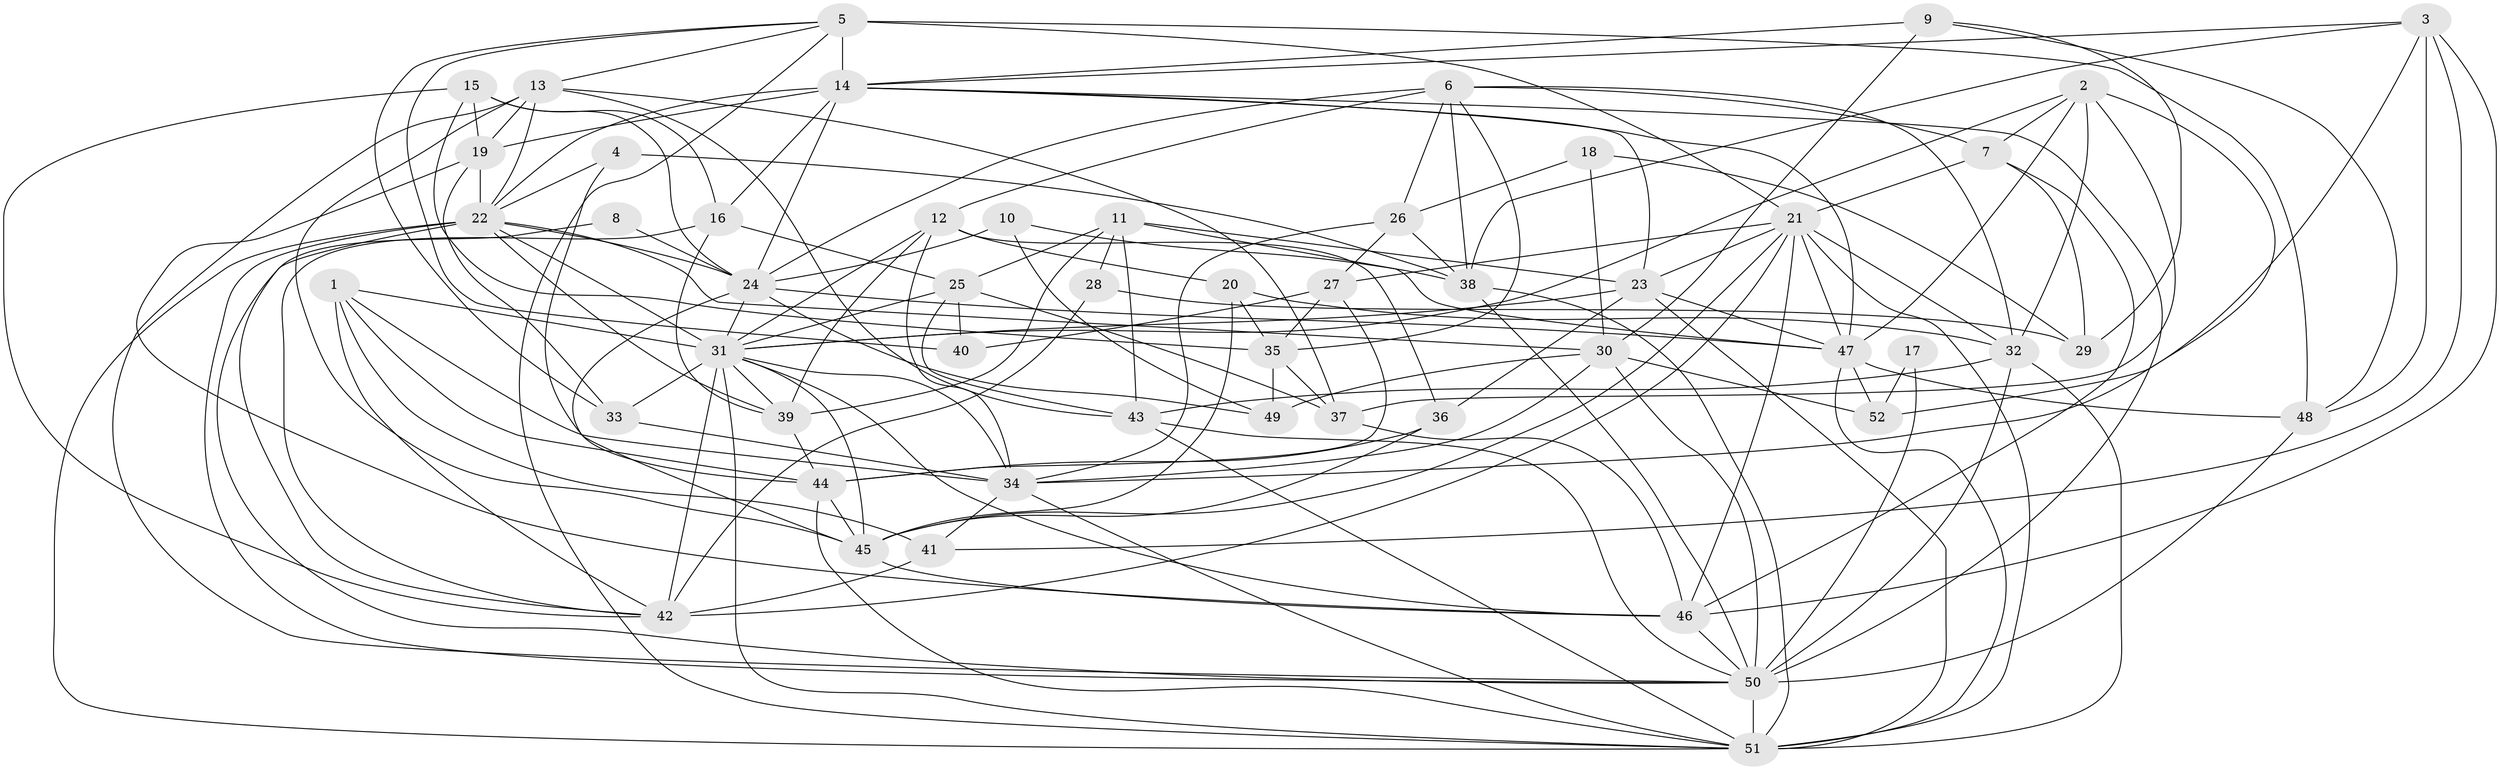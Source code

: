// original degree distribution, {3: 0.27906976744186046, 4: 0.3178294573643411, 5: 0.11627906976744186, 2: 0.13178294573643412, 9: 0.007751937984496124, 6: 0.09302325581395349, 10: 0.007751937984496124, 8: 0.015503875968992248, 7: 0.031007751937984496}
// Generated by graph-tools (version 1.1) at 2025/37/03/04/25 23:37:05]
// undirected, 52 vertices, 161 edges
graph export_dot {
  node [color=gray90,style=filled];
  1;
  2;
  3;
  4;
  5;
  6;
  7;
  8;
  9;
  10;
  11;
  12;
  13;
  14;
  15;
  16;
  17;
  18;
  19;
  20;
  21;
  22;
  23;
  24;
  25;
  26;
  27;
  28;
  29;
  30;
  31;
  32;
  33;
  34;
  35;
  36;
  37;
  38;
  39;
  40;
  41;
  42;
  43;
  44;
  45;
  46;
  47;
  48;
  49;
  50;
  51;
  52;
  1 -- 31 [weight=1.0];
  1 -- 34 [weight=1.0];
  1 -- 41 [weight=1.0];
  1 -- 42 [weight=1.0];
  1 -- 44 [weight=1.0];
  2 -- 7 [weight=1.0];
  2 -- 31 [weight=1.0];
  2 -- 32 [weight=1.0];
  2 -- 34 [weight=1.0];
  2 -- 37 [weight=1.0];
  2 -- 47 [weight=1.0];
  3 -- 14 [weight=1.0];
  3 -- 38 [weight=1.0];
  3 -- 41 [weight=1.0];
  3 -- 46 [weight=1.0];
  3 -- 48 [weight=2.0];
  3 -- 52 [weight=1.0];
  4 -- 22 [weight=1.0];
  4 -- 38 [weight=1.0];
  4 -- 44 [weight=1.0];
  5 -- 13 [weight=1.0];
  5 -- 14 [weight=3.0];
  5 -- 21 [weight=1.0];
  5 -- 33 [weight=1.0];
  5 -- 40 [weight=1.0];
  5 -- 48 [weight=1.0];
  5 -- 51 [weight=1.0];
  6 -- 7 [weight=1.0];
  6 -- 12 [weight=1.0];
  6 -- 24 [weight=1.0];
  6 -- 26 [weight=1.0];
  6 -- 32 [weight=1.0];
  6 -- 35 [weight=1.0];
  6 -- 38 [weight=1.0];
  7 -- 21 [weight=1.0];
  7 -- 29 [weight=1.0];
  7 -- 46 [weight=1.0];
  8 -- 24 [weight=1.0];
  8 -- 50 [weight=1.0];
  9 -- 14 [weight=1.0];
  9 -- 29 [weight=1.0];
  9 -- 30 [weight=1.0];
  9 -- 48 [weight=1.0];
  10 -- 24 [weight=2.0];
  10 -- 38 [weight=1.0];
  10 -- 49 [weight=1.0];
  11 -- 23 [weight=1.0];
  11 -- 25 [weight=1.0];
  11 -- 28 [weight=1.0];
  11 -- 39 [weight=1.0];
  11 -- 43 [weight=1.0];
  11 -- 47 [weight=1.0];
  12 -- 20 [weight=1.0];
  12 -- 31 [weight=1.0];
  12 -- 34 [weight=1.0];
  12 -- 36 [weight=1.0];
  12 -- 39 [weight=1.0];
  13 -- 19 [weight=1.0];
  13 -- 22 [weight=1.0];
  13 -- 37 [weight=1.0];
  13 -- 43 [weight=1.0];
  13 -- 45 [weight=1.0];
  13 -- 50 [weight=1.0];
  14 -- 16 [weight=1.0];
  14 -- 19 [weight=1.0];
  14 -- 22 [weight=1.0];
  14 -- 23 [weight=1.0];
  14 -- 24 [weight=1.0];
  14 -- 47 [weight=1.0];
  14 -- 50 [weight=1.0];
  15 -- 16 [weight=1.0];
  15 -- 19 [weight=1.0];
  15 -- 24 [weight=1.0];
  15 -- 35 [weight=1.0];
  15 -- 42 [weight=1.0];
  16 -- 25 [weight=1.0];
  16 -- 39 [weight=1.0];
  16 -- 42 [weight=1.0];
  17 -- 50 [weight=1.0];
  17 -- 52 [weight=1.0];
  18 -- 26 [weight=2.0];
  18 -- 29 [weight=1.0];
  18 -- 30 [weight=1.0];
  19 -- 22 [weight=1.0];
  19 -- 33 [weight=1.0];
  19 -- 46 [weight=1.0];
  20 -- 32 [weight=2.0];
  20 -- 35 [weight=2.0];
  20 -- 45 [weight=2.0];
  21 -- 23 [weight=1.0];
  21 -- 27 [weight=1.0];
  21 -- 32 [weight=1.0];
  21 -- 42 [weight=1.0];
  21 -- 45 [weight=1.0];
  21 -- 46 [weight=2.0];
  21 -- 47 [weight=1.0];
  21 -- 51 [weight=1.0];
  22 -- 24 [weight=1.0];
  22 -- 30 [weight=1.0];
  22 -- 31 [weight=1.0];
  22 -- 39 [weight=1.0];
  22 -- 42 [weight=1.0];
  22 -- 50 [weight=1.0];
  22 -- 51 [weight=1.0];
  23 -- 31 [weight=1.0];
  23 -- 36 [weight=1.0];
  23 -- 47 [weight=1.0];
  23 -- 51 [weight=1.0];
  24 -- 31 [weight=1.0];
  24 -- 45 [weight=1.0];
  24 -- 47 [weight=1.0];
  24 -- 49 [weight=1.0];
  25 -- 31 [weight=1.0];
  25 -- 37 [weight=1.0];
  25 -- 40 [weight=1.0];
  25 -- 43 [weight=1.0];
  26 -- 27 [weight=1.0];
  26 -- 34 [weight=1.0];
  26 -- 38 [weight=1.0];
  27 -- 35 [weight=1.0];
  27 -- 40 [weight=1.0];
  27 -- 44 [weight=1.0];
  28 -- 29 [weight=1.0];
  28 -- 42 [weight=1.0];
  30 -- 34 [weight=1.0];
  30 -- 49 [weight=1.0];
  30 -- 50 [weight=1.0];
  30 -- 52 [weight=2.0];
  31 -- 33 [weight=1.0];
  31 -- 34 [weight=1.0];
  31 -- 39 [weight=1.0];
  31 -- 42 [weight=3.0];
  31 -- 45 [weight=1.0];
  31 -- 46 [weight=1.0];
  31 -- 51 [weight=1.0];
  32 -- 43 [weight=1.0];
  32 -- 50 [weight=1.0];
  32 -- 51 [weight=2.0];
  33 -- 34 [weight=1.0];
  34 -- 41 [weight=1.0];
  34 -- 51 [weight=1.0];
  35 -- 37 [weight=1.0];
  35 -- 49 [weight=1.0];
  36 -- 44 [weight=1.0];
  36 -- 45 [weight=1.0];
  37 -- 46 [weight=1.0];
  38 -- 50 [weight=1.0];
  38 -- 51 [weight=1.0];
  39 -- 44 [weight=1.0];
  41 -- 42 [weight=1.0];
  43 -- 50 [weight=1.0];
  43 -- 51 [weight=1.0];
  44 -- 45 [weight=1.0];
  44 -- 51 [weight=1.0];
  45 -- 46 [weight=1.0];
  46 -- 50 [weight=2.0];
  47 -- 48 [weight=1.0];
  47 -- 51 [weight=1.0];
  47 -- 52 [weight=2.0];
  48 -- 50 [weight=3.0];
  50 -- 51 [weight=1.0];
}
